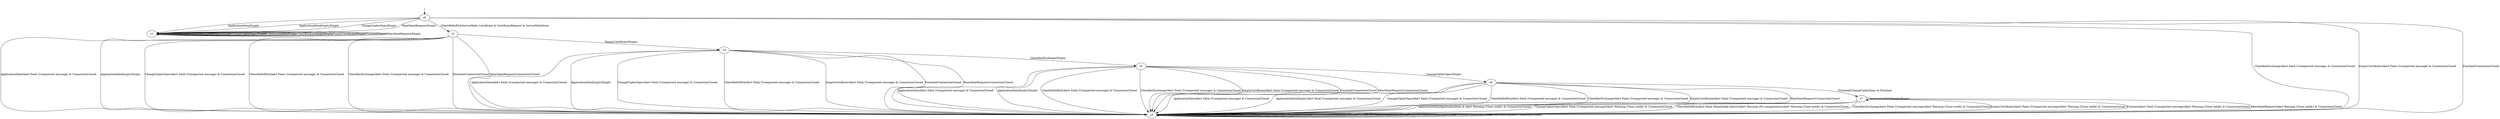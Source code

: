 digraph h0 {
s0 [label="s0"];
s1 [label="s1"];
s2 [label="s2"];
s3 [label="s3"];
s4 [label="s4"];
s5 [label="s5"];
s6 [label="s6"];
s7 [label="s7"];
s0 -> s1 [label="ApplicationData/Empty"];
s0 -> s1 [label="ApplicationDataEmpty/Empty"];
s0 -> s1 [label="ChangeCipherSpec/Empty"];
s0 -> s2 [label="ClientHelloRSA/ServerHello Certificate & CertificateRequest & ServerHelloDone"];
s0 -> s3 [label="ClientKeyExchange/Alert Fatal (Unexpected message) & ConnectionClosed"];
s0 -> s3 [label="EmptyCertificate/Alert Fatal (Unexpected message) & ConnectionClosed"];
s0 -> s3 [label="Finished/ConnectionClosed"];
s0 -> s1 [label="HeartbeatRequest/Empty"];
s1 -> s1 [label="ApplicationData/Empty"];
s1 -> s1 [label="ApplicationDataEmpty/Empty"];
s1 -> s1 [label="ChangeCipherSpec/Empty"];
s1 -> s1 [label="ClientHelloRSA/Empty"];
s1 -> s1 [label="ClientKeyExchange/Empty"];
s1 -> s1 [label="EmptyCertificate/Empty"];
s1 -> s1 [label="Finished/Empty"];
s1 -> s1 [label="HeartbeatRequest/Empty"];
s2 -> s3 [label="ApplicationData/Alert Fatal (Unexpected message) & ConnectionClosed"];
s2 -> s3 [label="ApplicationDataEmpty/Empty"];
s2 -> s3 [label="ChangeCipherSpec/Alert Fatal (Unexpected message) & ConnectionClosed"];
s2 -> s3 [label="ClientHelloRSA/Alert Fatal (Unexpected message) & ConnectionClosed"];
s2 -> s3 [label="ClientKeyExchange/Alert Fatal (Unexpected message) & ConnectionClosed"];
s2 -> s4 [label="EmptyCertificate/Empty"];
s2 -> s3 [label="Finished/ConnectionClosed"];
s2 -> s3 [label="HeartbeatRequest/ConnectionClosed"];
s3 -> s3 [label="ApplicationData/ConnectionClosed"];
s3 -> s3 [label="ApplicationDataEmpty/ConnectionClosed"];
s3 -> s3 [label="ChangeCipherSpec/ConnectionClosed"];
s3 -> s3 [label="ClientHelloRSA/ConnectionClosed"];
s3 -> s3 [label="ClientKeyExchange/ConnectionClosed"];
s3 -> s3 [label="EmptyCertificate/ConnectionClosed"];
s3 -> s3 [label="Finished/ConnectionClosed"];
s3 -> s3 [label="HeartbeatRequest/ConnectionClosed"];
s4 -> s3 [label="ApplicationData/Alert Fatal (Unexpected message) & ConnectionClosed"];
s4 -> s3 [label="ApplicationDataEmpty/Empty"];
s4 -> s3 [label="ChangeCipherSpec/Alert Fatal (Unexpected message) & ConnectionClosed"];
s4 -> s3 [label="ClientHelloRSA/Alert Fatal (Unexpected message) & ConnectionClosed"];
s4 -> s5 [label="ClientKeyExchange/Empty"];
s4 -> s3 [label="EmptyCertificate/Alert Fatal (Unexpected message) & ConnectionClosed"];
s4 -> s3 [label="Finished/ConnectionClosed"];
s4 -> s3 [label="HeartbeatRequest/ConnectionClosed"];
s5 -> s3 [label="ApplicationData/Alert Fatal (Unexpected message) & ConnectionClosed"];
s5 -> s3 [label="ApplicationDataEmpty/Empty"];
s5 -> s6 [label="ChangeCipherSpec/Empty"];
s5 -> s3 [label="ClientHelloRSA/Alert Fatal (Unexpected message) & ConnectionClosed"];
s5 -> s3 [label="ClientKeyExchange/Alert Fatal (Unexpected message) & ConnectionClosed"];
s5 -> s3 [label="EmptyCertificate/Alert Fatal (Unexpected message) & ConnectionClosed"];
s5 -> s3 [label="Finished/ConnectionClosed"];
s5 -> s3 [label="HeartbeatRequest/ConnectionClosed"];
s6 -> s3 [label="ApplicationData/Alert Fatal (Unexpected message) & ConnectionClosed"];
s6 -> s3 [label="ApplicationDataEmpty/Alert Fatal (Unexpected message) & ConnectionClosed"];
s6 -> s3 [label="ChangeCipherSpec/Alert Fatal (Unexpected message) & ConnectionClosed"];
s6 -> s3 [label="ClientHelloRSA/Alert Fatal (Unexpected message) & ConnectionClosed"];
s6 -> s3 [label="ClientKeyExchange/Alert Fatal (Unexpected message) & ConnectionClosed"];
s6 -> s3 [label="EmptyCertificate/Alert Fatal (Unexpected message) & ConnectionClosed"];
s6 -> s7 [label="Finished/ChangeCipherSpec & Finished"];
s6 -> s3 [label="HeartbeatRequest/ConnectionClosed"];
s7 -> s3 [label="ApplicationData/ApplicationData & Alert Warning (Close notify) & ConnectionClosed"];
s7 -> s7 [label="ApplicationDataEmpty/Empty"];
s7 -> s3 [label="ChangeCipherSpec/Alert Fatal (Unexpected message)Alert Warning (Close notify) & ConnectionClosed"];
s7 -> s3 [label="ClientHelloRSA/Alert Fatal (Handshake failure)Alert Warning (No renegotiation)Alert Warning (Close notify) & ConnectionClosed"];
s7 -> s3 [label="ClientKeyExchange/Alert Fatal (Unexpected message)Alert Warning (Close notify) & ConnectionClosed"];
s7 -> s3 [label="EmptyCertificate/Alert Fatal (Unexpected message)Alert Warning (Close notify) & ConnectionClosed"];
s7 -> s3 [label="Finished/Alert Fatal (Unexpected message)Alert Warning (Close notify) & ConnectionClosed"];
s7 -> s3 [label="HeartbeatRequest/Alert Warning (Close notify) & ConnectionClosed"];
__start0 [shape=none, label=""];
__start0 -> s0 [label=""];
}
